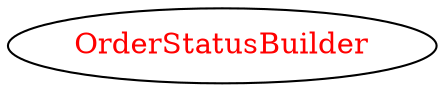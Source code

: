 digraph dependencyGraph {
 concentrate=true;
 ranksep="2.0";
 rankdir="LR"; 
 splines="ortho";
"OrderStatusBuilder" [fontcolor="red"];
}